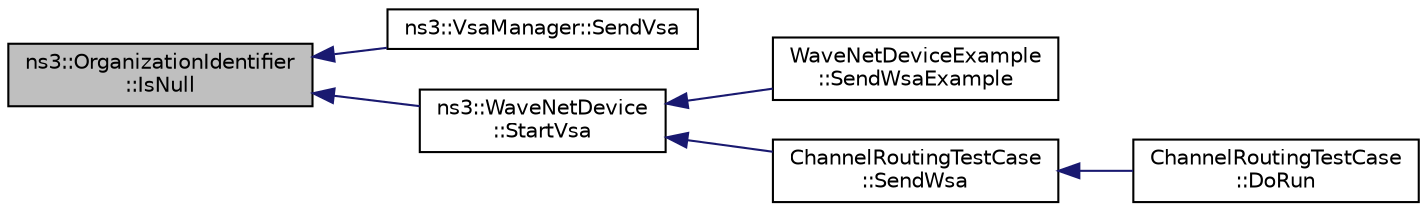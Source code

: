 digraph "ns3::OrganizationIdentifier::IsNull"
{
  edge [fontname="Helvetica",fontsize="10",labelfontname="Helvetica",labelfontsize="10"];
  node [fontname="Helvetica",fontsize="10",shape=record];
  rankdir="LR";
  Node1 [label="ns3::OrganizationIdentifier\l::IsNull",height=0.2,width=0.4,color="black", fillcolor="grey75", style="filled", fontcolor="black"];
  Node1 -> Node2 [dir="back",color="midnightblue",fontsize="10",style="solid"];
  Node2 [label="ns3::VsaManager::SendVsa",height=0.2,width=0.4,color="black", fillcolor="white", style="filled",URL="$de/d6e/classns3_1_1VsaManager.html#af896634c89ed0725215aa5da43445295"];
  Node1 -> Node3 [dir="back",color="midnightblue",fontsize="10",style="solid"];
  Node3 [label="ns3::WaveNetDevice\l::StartVsa",height=0.2,width=0.4,color="black", fillcolor="white", style="filled",URL="$d4/d1c/classns3_1_1WaveNetDevice.html#adb48d281cd174f232e8c4fc0b642573b"];
  Node3 -> Node4 [dir="back",color="midnightblue",fontsize="10",style="solid"];
  Node4 [label="WaveNetDeviceExample\l::SendWsaExample",height=0.2,width=0.4,color="black", fillcolor="white", style="filled",URL="$d2/dcc/classWaveNetDeviceExample.html#ac1725733b797a26cd3655b58adad965e",tooltip="Send WSA example. "];
  Node3 -> Node5 [dir="back",color="midnightblue",fontsize="10",style="solid"];
  Node5 [label="ChannelRoutingTestCase\l::SendWsa",height=0.2,width=0.4,color="black", fillcolor="white", style="filled",URL="$dc/db5/classChannelRoutingTestCase.html#a1489eb9505d13948307ce4119ba21cc9"];
  Node5 -> Node6 [dir="back",color="midnightblue",fontsize="10",style="solid"];
  Node6 [label="ChannelRoutingTestCase\l::DoRun",height=0.2,width=0.4,color="black", fillcolor="white", style="filled",URL="$dc/db5/classChannelRoutingTestCase.html#ab0f86da402dbe311e3ebb5915ffe7e85",tooltip="Implementation to actually run this TestCase. "];
}

